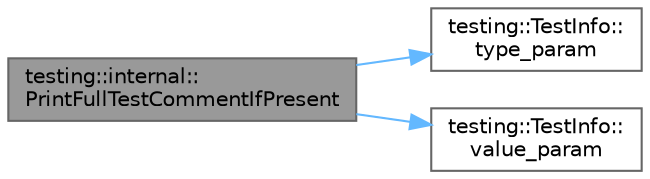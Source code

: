 digraph "testing::internal::PrintFullTestCommentIfPresent"
{
 // LATEX_PDF_SIZE
  bgcolor="transparent";
  edge [fontname=Helvetica,fontsize=10,labelfontname=Helvetica,labelfontsize=10];
  node [fontname=Helvetica,fontsize=10,shape=box,height=0.2,width=0.4];
  rankdir="LR";
  Node1 [id="Node000001",label="testing::internal::\lPrintFullTestCommentIfPresent",height=0.2,width=0.4,color="gray40", fillcolor="grey60", style="filled", fontcolor="black",tooltip=" "];
  Node1 -> Node2 [id="edge1_Node000001_Node000002",color="steelblue1",style="solid",tooltip=" "];
  Node2 [id="Node000002",label="testing::TestInfo::\ltype_param",height=0.2,width=0.4,color="grey40", fillcolor="white", style="filled",URL="$classtesting_1_1_test_info.html#a8b356adc702a00bd710fa861fdba7585",tooltip=" "];
  Node1 -> Node3 [id="edge2_Node000001_Node000003",color="steelblue1",style="solid",tooltip=" "];
  Node3 [id="Node000003",label="testing::TestInfo::\lvalue_param",height=0.2,width=0.4,color="grey40", fillcolor="white", style="filled",URL="$classtesting_1_1_test_info.html#a2245adec36120b5aab70c2b68135c7fd",tooltip=" "];
}
